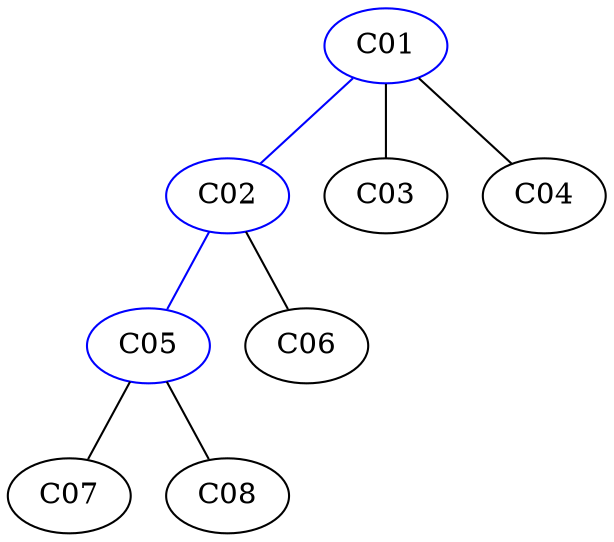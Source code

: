 strict graph G {
  1 [ color="blue" label="C01" ];
  2 [ color="blue" label="C02" ];
  3 [ color="blank" label="C03" ];
  4 [ color="blank" label="C04" ];
  5 [ color="blue" label="C05" ];
  6 [ color="blank" label="C06" ];
  7 [ color="blank" label="C07" ];
  8 [ color="blank" label="C08" ];
  1 -- 2 [ color="blue" ];
  1 -- 3 [ color="blank" ];
  1 -- 4 [ color="blank" ];
  2 -- 5 [ color="blue" ];
  2 -- 6 [ color="blank" ];
  5 -- 7 [ color="blank" ];
  5 -- 8 [ color="blank" ];
}
